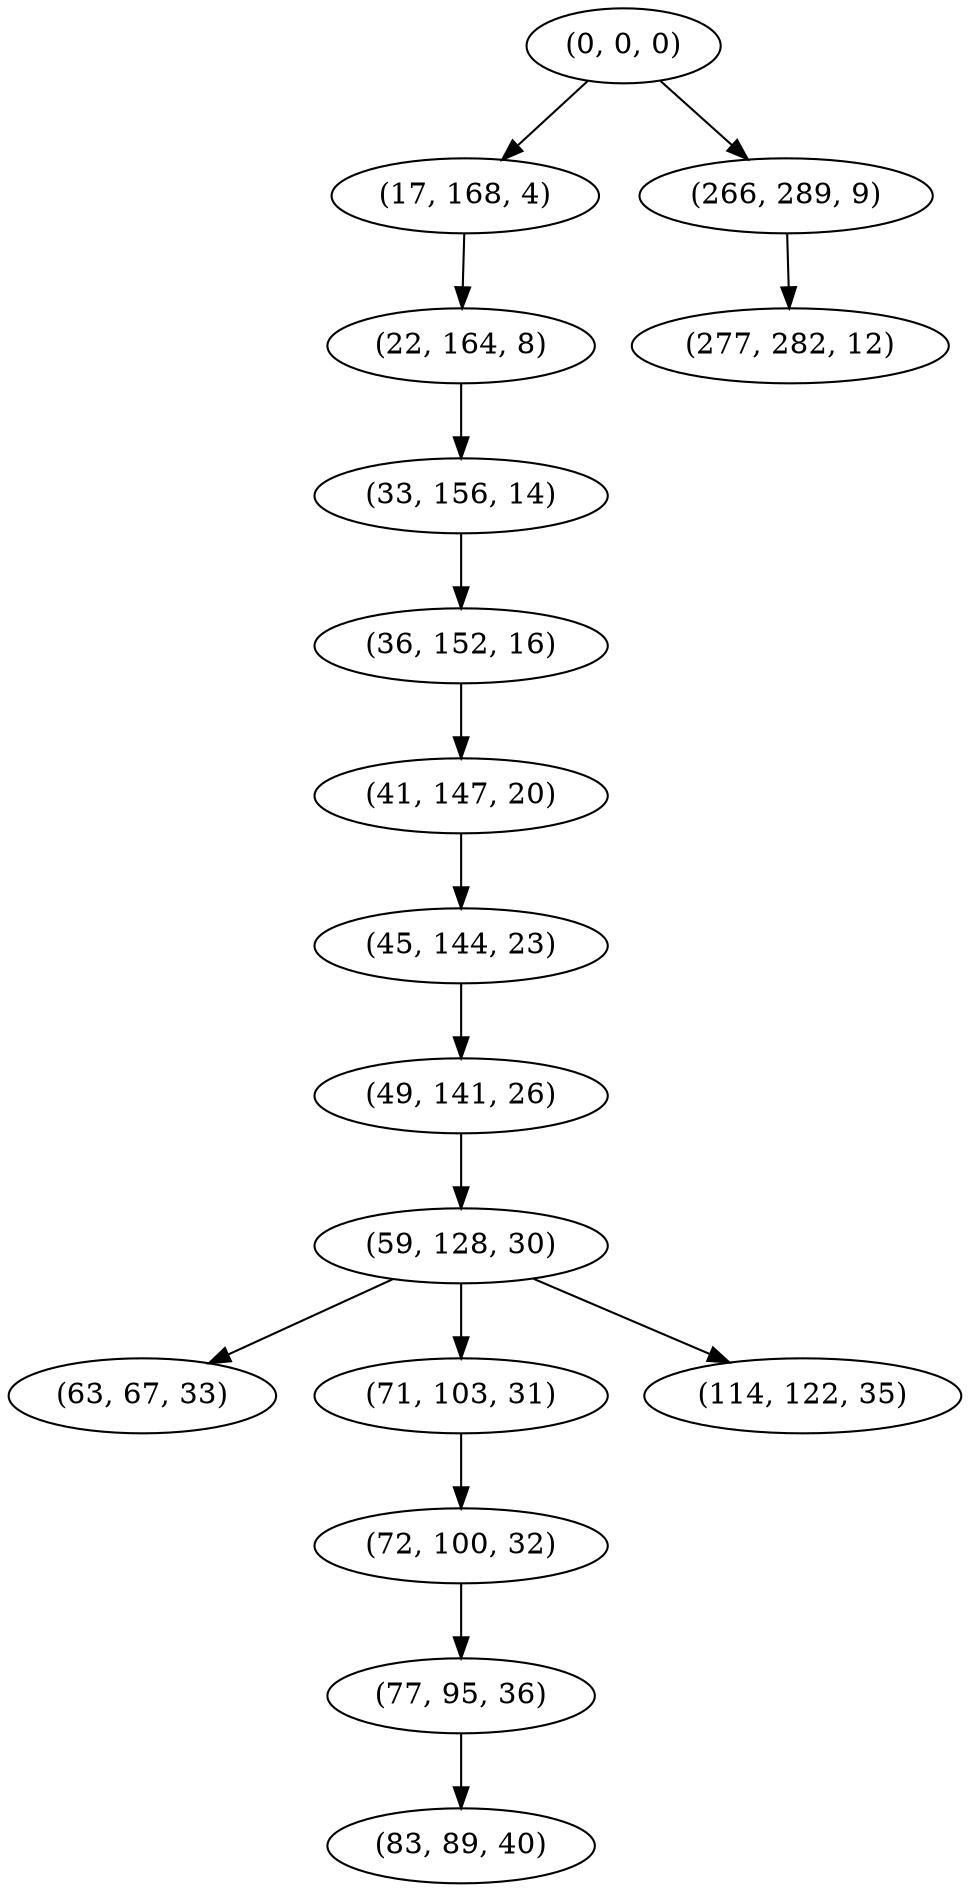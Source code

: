 digraph tree {
    "(0, 0, 0)";
    "(17, 168, 4)";
    "(22, 164, 8)";
    "(33, 156, 14)";
    "(36, 152, 16)";
    "(41, 147, 20)";
    "(45, 144, 23)";
    "(49, 141, 26)";
    "(59, 128, 30)";
    "(63, 67, 33)";
    "(71, 103, 31)";
    "(72, 100, 32)";
    "(77, 95, 36)";
    "(83, 89, 40)";
    "(114, 122, 35)";
    "(266, 289, 9)";
    "(277, 282, 12)";
    "(0, 0, 0)" -> "(17, 168, 4)";
    "(0, 0, 0)" -> "(266, 289, 9)";
    "(17, 168, 4)" -> "(22, 164, 8)";
    "(22, 164, 8)" -> "(33, 156, 14)";
    "(33, 156, 14)" -> "(36, 152, 16)";
    "(36, 152, 16)" -> "(41, 147, 20)";
    "(41, 147, 20)" -> "(45, 144, 23)";
    "(45, 144, 23)" -> "(49, 141, 26)";
    "(49, 141, 26)" -> "(59, 128, 30)";
    "(59, 128, 30)" -> "(63, 67, 33)";
    "(59, 128, 30)" -> "(71, 103, 31)";
    "(59, 128, 30)" -> "(114, 122, 35)";
    "(71, 103, 31)" -> "(72, 100, 32)";
    "(72, 100, 32)" -> "(77, 95, 36)";
    "(77, 95, 36)" -> "(83, 89, 40)";
    "(266, 289, 9)" -> "(277, 282, 12)";
}
